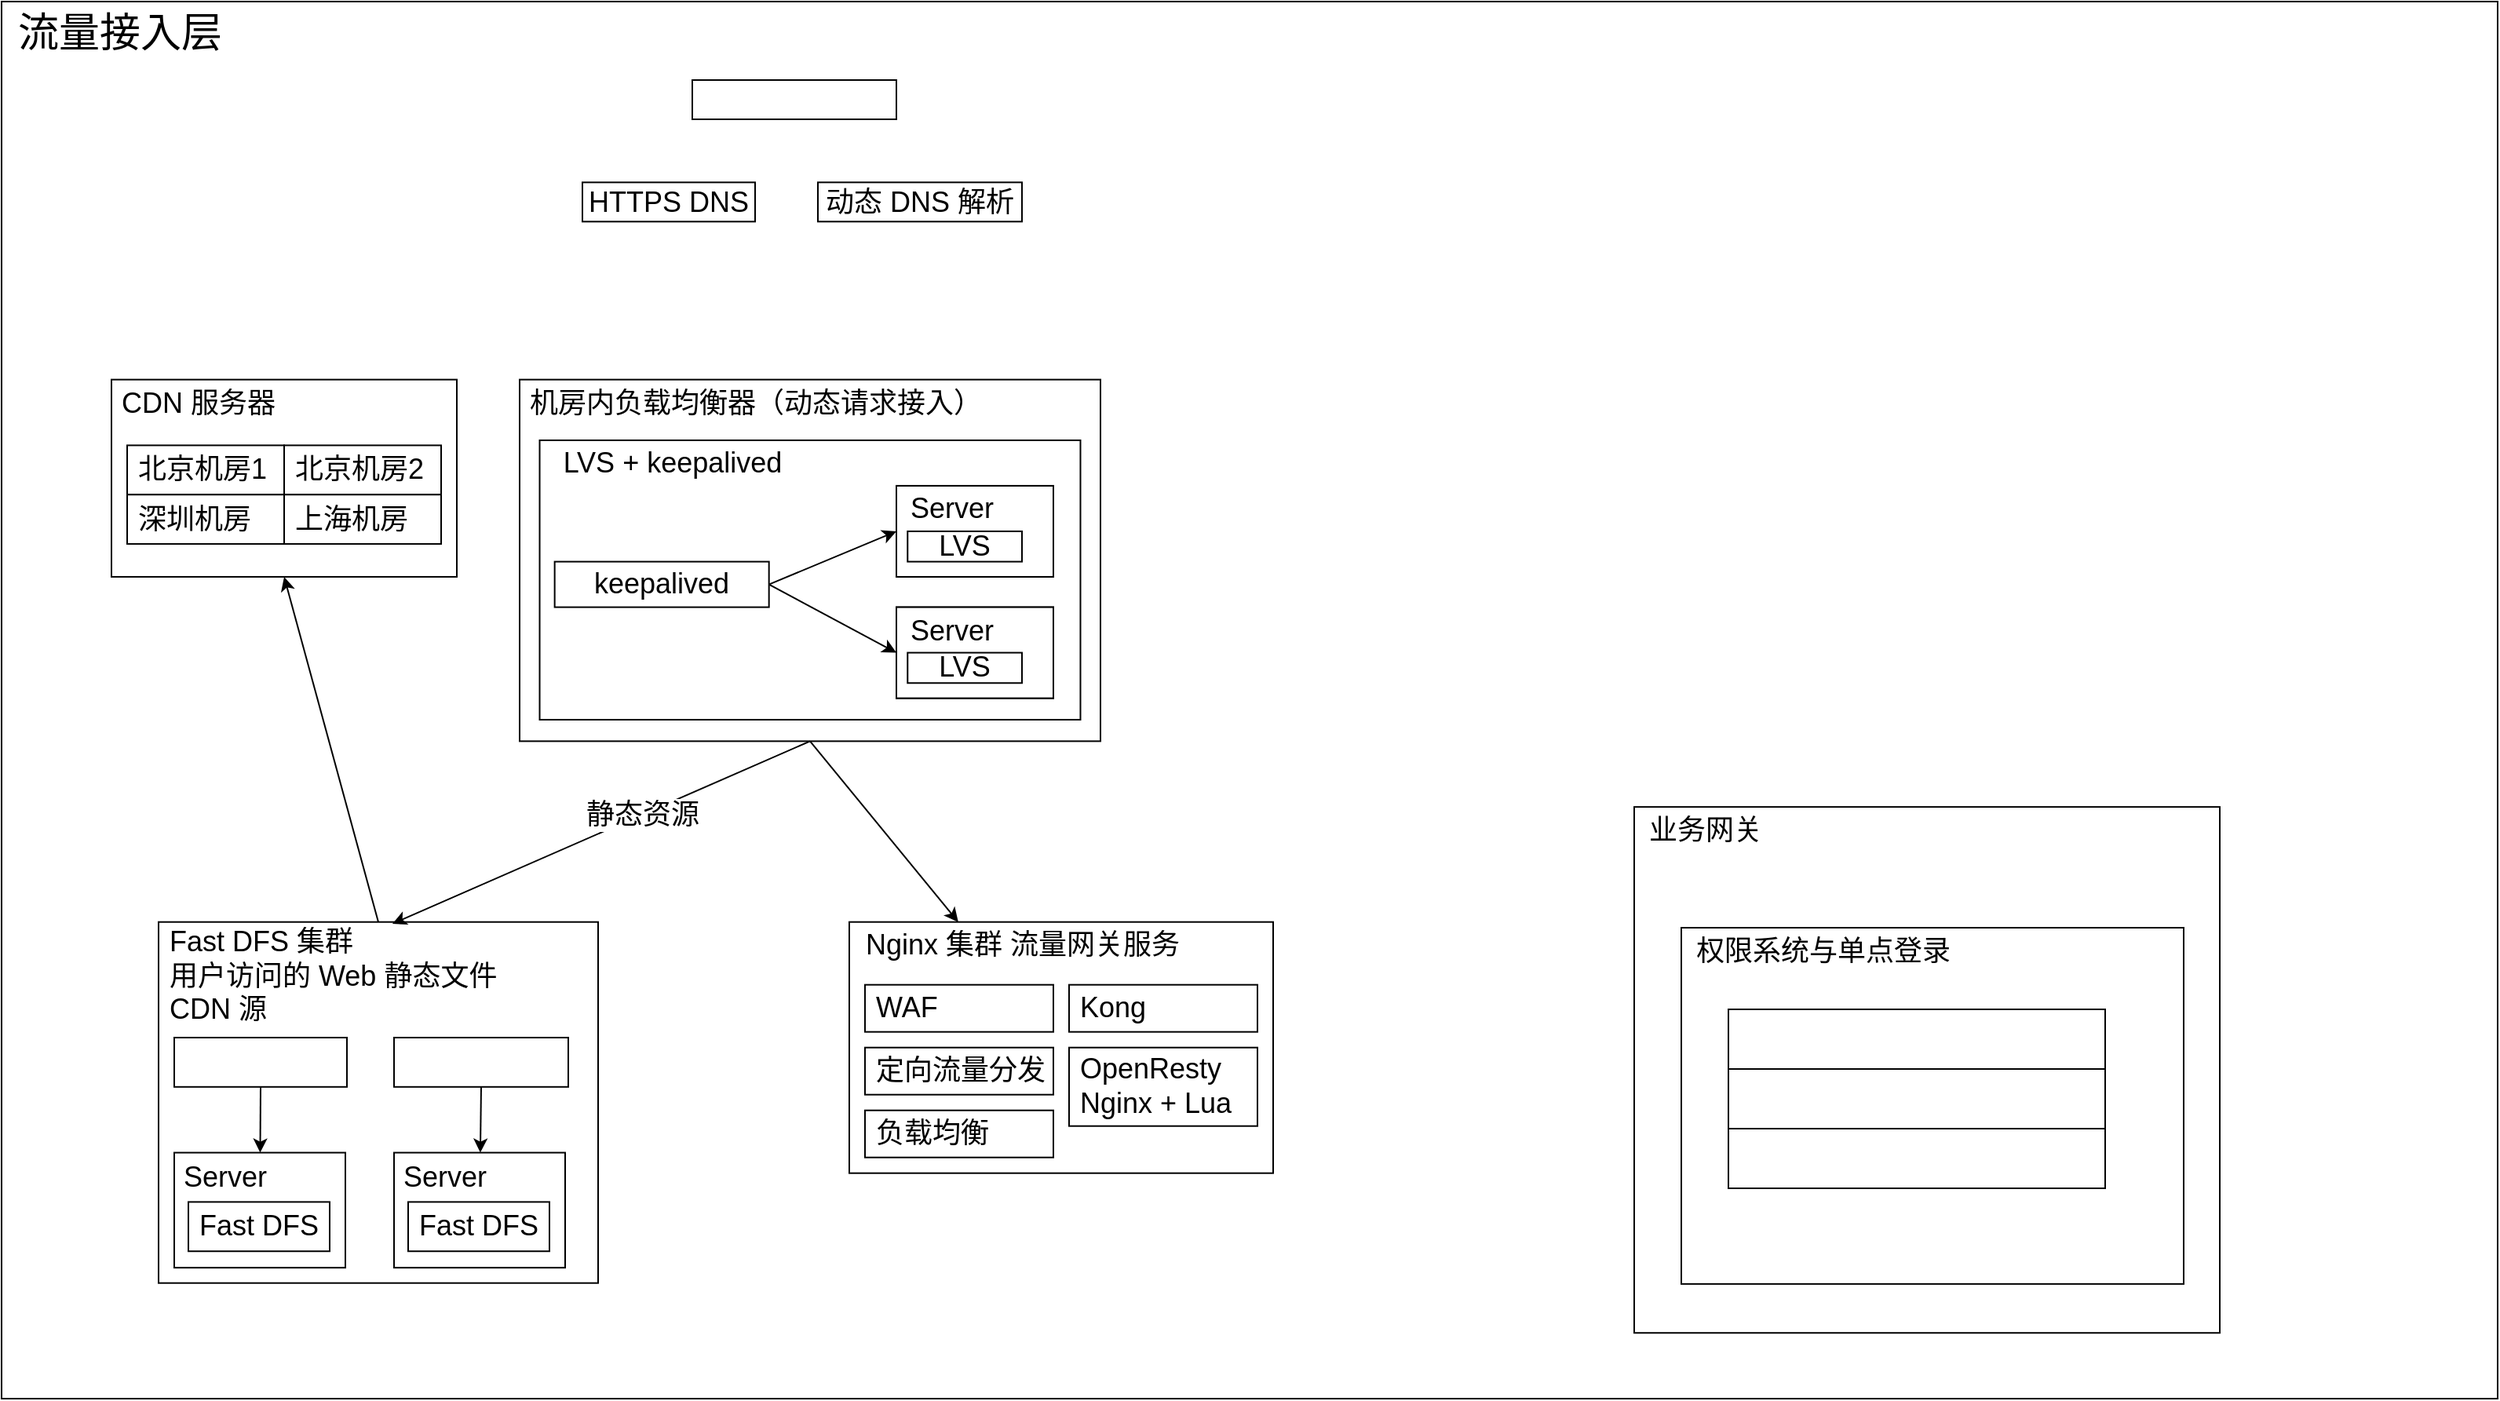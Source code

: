<mxfile version="14.5.7" type="github">
  <diagram id="bHzi_ambgMTMRVsqIDpd" name="Page-1">
    <mxGraphModel dx="2370" dy="1270" grid="1" gridSize="10" guides="1" tooltips="1" connect="1" arrows="1" fold="1" page="1" pageScale="1" pageWidth="827" pageHeight="1169" math="0" shadow="0">
      <root>
        <mxCell id="0" />
        <mxCell id="1" parent="0" />
        <mxCell id="4Noo1hTe9u79b6L2qV_j-10" value="" style="group" vertex="1" connectable="0" parent="1">
          <mxGeometry x="30" y="80" width="1590" height="890" as="geometry" />
        </mxCell>
        <mxCell id="4Noo1hTe9u79b6L2qV_j-1" value="" style="rounded=0;whiteSpace=wrap;html=1;" vertex="1" parent="4Noo1hTe9u79b6L2qV_j-10">
          <mxGeometry width="1590" height="890" as="geometry" />
        </mxCell>
        <mxCell id="4Noo1hTe9u79b6L2qV_j-2" value="流量接入层" style="text;html=1;align=center;verticalAlign=middle;resizable=0;points=[];autosize=1;fontSize=26;" vertex="1" parent="4Noo1hTe9u79b6L2qV_j-10">
          <mxGeometry width="150" height="40" as="geometry" />
        </mxCell>
        <mxCell id="4Noo1hTe9u79b6L2qV_j-41" value="HTTPS DNS" style="rounded=0;whiteSpace=wrap;html=1;fontSize=18;align=center;" vertex="1" parent="4Noo1hTe9u79b6L2qV_j-10">
          <mxGeometry x="370" y="115.18" width="110" height="25" as="geometry" />
        </mxCell>
        <mxCell id="4Noo1hTe9u79b6L2qV_j-42" value="动态 DNS 解析" style="rounded=0;whiteSpace=wrap;html=1;fontSize=18;align=center;" vertex="1" parent="4Noo1hTe9u79b6L2qV_j-10">
          <mxGeometry x="520" y="115.176" width="130" height="25" as="geometry" />
        </mxCell>
        <mxCell id="4Noo1hTe9u79b6L2qV_j-100" value="" style="group" vertex="1" connectable="0" parent="4Noo1hTe9u79b6L2qV_j-10">
          <mxGeometry x="330" y="240.824" width="370" height="230.353" as="geometry" />
        </mxCell>
        <mxCell id="4Noo1hTe9u79b6L2qV_j-3" value="" style="rounded=0;whiteSpace=wrap;html=1;fontSize=26;" vertex="1" parent="4Noo1hTe9u79b6L2qV_j-100">
          <mxGeometry width="370" height="230.353" as="geometry" />
        </mxCell>
        <mxCell id="4Noo1hTe9u79b6L2qV_j-4" value="机房内负载均衡器（动态请求接入）" style="text;html=1;align=center;verticalAlign=middle;resizable=0;points=[];autosize=1;fontSize=18;" vertex="1" parent="4Noo1hTe9u79b6L2qV_j-100">
          <mxGeometry width="300" height="30" as="geometry" />
        </mxCell>
        <mxCell id="4Noo1hTe9u79b6L2qV_j-13" value="" style="rounded=0;whiteSpace=wrap;html=1;fontSize=26;" vertex="1" parent="4Noo1hTe9u79b6L2qV_j-100">
          <mxGeometry x="12.759" y="38.661" width="344.48" height="178" as="geometry" />
        </mxCell>
        <mxCell id="4Noo1hTe9u79b6L2qV_j-14" value="LVS + keepalived" style="text;html=1;align=center;verticalAlign=middle;resizable=0;points=[];autosize=1;fontSize=18;" vertex="1" parent="4Noo1hTe9u79b6L2qV_j-100">
          <mxGeometry x="22.328" y="38.661" width="150" height="30" as="geometry" />
        </mxCell>
        <mxCell id="4Noo1hTe9u79b6L2qV_j-15" value="keepalived" style="rounded=0;whiteSpace=wrap;html=1;fontSize=18;" vertex="1" parent="4Noo1hTe9u79b6L2qV_j-100">
          <mxGeometry x="22.323" y="115.982" width="136.517" height="28.995" as="geometry" />
        </mxCell>
        <mxCell id="4Noo1hTe9u79b6L2qV_j-28" value="" style="rounded=0;whiteSpace=wrap;html=1;fontSize=20;" vertex="1" parent="4Noo1hTe9u79b6L2qV_j-100">
          <mxGeometry x="239.999" y="144.977" width="100" height="57.991" as="geometry" />
        </mxCell>
        <mxCell id="4Noo1hTe9u79b6L2qV_j-29" value="Server" style="text;html=1;align=center;verticalAlign=middle;resizable=0;points=[];autosize=1;fontSize=18;" vertex="1" parent="4Noo1hTe9u79b6L2qV_j-100">
          <mxGeometry x="239.999" y="144.977" width="70" height="30" as="geometry" />
        </mxCell>
        <mxCell id="4Noo1hTe9u79b6L2qV_j-30" value="LVS" style="rounded=0;whiteSpace=wrap;html=1;fontSize=18;" vertex="1" parent="4Noo1hTe9u79b6L2qV_j-100">
          <mxGeometry x="247.139" y="173.973" width="72.86" height="19.33" as="geometry" />
        </mxCell>
        <mxCell id="4Noo1hTe9u79b6L2qV_j-32" value="" style="rounded=0;whiteSpace=wrap;html=1;fontSize=20;" vertex="1" parent="4Noo1hTe9u79b6L2qV_j-100">
          <mxGeometry x="239.999" y="144.977" width="100" height="57.991" as="geometry" />
        </mxCell>
        <mxCell id="4Noo1hTe9u79b6L2qV_j-36" style="edgeStyle=none;rounded=0;orthogonalLoop=1;jettySize=auto;html=1;exitX=1;exitY=0.5;exitDx=0;exitDy=0;entryX=0;entryY=0.5;entryDx=0;entryDy=0;fontSize=18;" edge="1" parent="4Noo1hTe9u79b6L2qV_j-100" source="4Noo1hTe9u79b6L2qV_j-15" target="4Noo1hTe9u79b6L2qV_j-32">
          <mxGeometry relative="1" as="geometry" />
        </mxCell>
        <mxCell id="4Noo1hTe9u79b6L2qV_j-33" value="Server" style="text;html=1;align=center;verticalAlign=middle;resizable=0;points=[];autosize=1;fontSize=18;" vertex="1" parent="4Noo1hTe9u79b6L2qV_j-100">
          <mxGeometry x="239.999" y="144.977" width="70" height="30" as="geometry" />
        </mxCell>
        <mxCell id="4Noo1hTe9u79b6L2qV_j-34" value="LVS" style="rounded=0;whiteSpace=wrap;html=1;fontSize=18;" vertex="1" parent="4Noo1hTe9u79b6L2qV_j-100">
          <mxGeometry x="247.139" y="173.973" width="72.86" height="19.33" as="geometry" />
        </mxCell>
        <mxCell id="4Noo1hTe9u79b6L2qV_j-18" value="" style="rounded=0;whiteSpace=wrap;html=1;fontSize=20;" vertex="1" parent="4Noo1hTe9u79b6L2qV_j-100">
          <mxGeometry x="239.999" y="67.656" width="100" height="57.991" as="geometry" />
        </mxCell>
        <mxCell id="4Noo1hTe9u79b6L2qV_j-19" value="Server" style="text;html=1;align=center;verticalAlign=middle;resizable=0;points=[];autosize=1;fontSize=18;" vertex="1" parent="4Noo1hTe9u79b6L2qV_j-100">
          <mxGeometry x="239.999" y="67.656" width="70" height="30" as="geometry" />
        </mxCell>
        <mxCell id="4Noo1hTe9u79b6L2qV_j-21" value="LVS" style="rounded=0;whiteSpace=wrap;html=1;fontSize=18;" vertex="1" parent="4Noo1hTe9u79b6L2qV_j-100">
          <mxGeometry x="247.139" y="96.652" width="72.86" height="19.33" as="geometry" />
        </mxCell>
        <mxCell id="4Noo1hTe9u79b6L2qV_j-24" value="" style="rounded=0;whiteSpace=wrap;html=1;fontSize=20;" vertex="1" parent="4Noo1hTe9u79b6L2qV_j-100">
          <mxGeometry x="239.999" y="67.656" width="100" height="57.991" as="geometry" />
        </mxCell>
        <mxCell id="4Noo1hTe9u79b6L2qV_j-35" style="rounded=0;orthogonalLoop=1;jettySize=auto;html=1;exitX=1;exitY=0.5;exitDx=0;exitDy=0;entryX=0;entryY=0.5;entryDx=0;entryDy=0;fontSize=18;" edge="1" parent="4Noo1hTe9u79b6L2qV_j-100" source="4Noo1hTe9u79b6L2qV_j-15" target="4Noo1hTe9u79b6L2qV_j-24">
          <mxGeometry relative="1" as="geometry" />
        </mxCell>
        <mxCell id="4Noo1hTe9u79b6L2qV_j-25" value="Server" style="text;html=1;align=center;verticalAlign=middle;resizable=0;points=[];autosize=1;fontSize=18;" vertex="1" parent="4Noo1hTe9u79b6L2qV_j-100">
          <mxGeometry x="239.999" y="67.656" width="70" height="30" as="geometry" />
        </mxCell>
        <mxCell id="4Noo1hTe9u79b6L2qV_j-26" value="LVS" style="rounded=0;whiteSpace=wrap;html=1;fontSize=18;" vertex="1" parent="4Noo1hTe9u79b6L2qV_j-100">
          <mxGeometry x="247.139" y="96.652" width="72.86" height="19.33" as="geometry" />
        </mxCell>
        <mxCell id="4Noo1hTe9u79b6L2qV_j-102" value="" style="group" vertex="1" connectable="0" parent="4Noo1hTe9u79b6L2qV_j-10">
          <mxGeometry x="100" y="586.353" width="370" height="250" as="geometry" />
        </mxCell>
        <mxCell id="4Noo1hTe9u79b6L2qV_j-77" value="" style="rounded=0;whiteSpace=wrap;html=1;fontSize=18;align=center;" vertex="1" parent="4Noo1hTe9u79b6L2qV_j-102">
          <mxGeometry width="280" height="230" as="geometry" />
        </mxCell>
        <mxCell id="4Noo1hTe9u79b6L2qV_j-84" value="" style="rounded=0;whiteSpace=wrap;html=1;fontSize=18;align=center;" vertex="1" parent="4Noo1hTe9u79b6L2qV_j-102">
          <mxGeometry x="150" y="146.936" width="109" height="73.294" as="geometry" />
        </mxCell>
        <mxCell id="4Noo1hTe9u79b6L2qV_j-79" value="&amp;nbsp;Fast DFS 集群&lt;br&gt;&amp;nbsp;用户访问的 Web 静态文件&lt;br&gt;&amp;nbsp;CDN 源" style="text;html=1;align=left;verticalAlign=middle;resizable=0;points=[];autosize=1;fontSize=18;" vertex="1" parent="4Noo1hTe9u79b6L2qV_j-102">
          <mxGeometry width="230" height="70" as="geometry" />
        </mxCell>
        <mxCell id="4Noo1hTe9u79b6L2qV_j-117" value="" style="group" vertex="1" connectable="0" parent="4Noo1hTe9u79b6L2qV_j-102">
          <mxGeometry x="10" y="73.642" width="301" height="146.588" as="geometry" />
        </mxCell>
        <mxCell id="4Noo1hTe9u79b6L2qV_j-80" value="" style="rounded=0;whiteSpace=wrap;html=1;fontSize=18;align=center;" vertex="1" parent="4Noo1hTe9u79b6L2qV_j-117">
          <mxGeometry y="73.294" width="109" height="73.294" as="geometry" />
        </mxCell>
        <mxCell id="4Noo1hTe9u79b6L2qV_j-91" style="rounded=0;orthogonalLoop=1;jettySize=auto;html=1;exitX=0.5;exitY=1;exitDx=0;exitDy=0;fontSize=18;" edge="1" parent="4Noo1hTe9u79b6L2qV_j-117" source="4Noo1hTe9u79b6L2qV_j-87" target="4Noo1hTe9u79b6L2qV_j-80">
          <mxGeometry relative="1" as="geometry">
            <mxPoint x="56" y="68.059" as="targetPoint" />
          </mxGeometry>
        </mxCell>
        <mxCell id="4Noo1hTe9u79b6L2qV_j-81" value="Server" style="text;html=1;strokeColor=none;fillColor=none;align=center;verticalAlign=middle;whiteSpace=wrap;rounded=0;fontSize=18;" vertex="1" parent="4Noo1hTe9u79b6L2qV_j-117">
          <mxGeometry y="73.294" width="65" height="31.412" as="geometry" />
        </mxCell>
        <mxCell id="4Noo1hTe9u79b6L2qV_j-82" value="Fast DFS" style="rounded=0;whiteSpace=wrap;html=1;fontSize=18;align=center;" vertex="1" parent="4Noo1hTe9u79b6L2qV_j-117">
          <mxGeometry x="9" y="104.706" width="90" height="31.412" as="geometry" />
        </mxCell>
        <mxCell id="4Noo1hTe9u79b6L2qV_j-87" value="" style="rounded=0;whiteSpace=wrap;html=1;fontSize=18;align=center;" vertex="1" parent="4Noo1hTe9u79b6L2qV_j-117">
          <mxGeometry width="110" height="31.412" as="geometry" />
        </mxCell>
        <mxCell id="4Noo1hTe9u79b6L2qV_j-88" value="" style="rounded=0;whiteSpace=wrap;html=1;fontSize=18;align=center;" vertex="1" parent="4Noo1hTe9u79b6L2qV_j-102">
          <mxGeometry x="150" y="73.642" width="111" height="31.412" as="geometry" />
        </mxCell>
        <mxCell id="4Noo1hTe9u79b6L2qV_j-86" value="Fast DFS" style="rounded=0;whiteSpace=wrap;html=1;fontSize=18;align=center;" vertex="1" parent="4Noo1hTe9u79b6L2qV_j-102">
          <mxGeometry x="159" y="178.348" width="90" height="31.412" as="geometry" />
        </mxCell>
        <mxCell id="4Noo1hTe9u79b6L2qV_j-85" value="Server" style="text;html=1;strokeColor=none;fillColor=none;align=center;verticalAlign=middle;whiteSpace=wrap;rounded=0;fontSize=18;" vertex="1" parent="4Noo1hTe9u79b6L2qV_j-102">
          <mxGeometry x="150" y="146.936" width="65" height="31.412" as="geometry" />
        </mxCell>
        <mxCell id="4Noo1hTe9u79b6L2qV_j-92" style="edgeStyle=none;rounded=0;orthogonalLoop=1;jettySize=auto;html=1;exitX=0.5;exitY=1;exitDx=0;exitDy=0;fontSize=18;" edge="1" parent="4Noo1hTe9u79b6L2qV_j-102" source="4Noo1hTe9u79b6L2qV_j-88" target="4Noo1hTe9u79b6L2qV_j-84">
          <mxGeometry relative="1" as="geometry" />
        </mxCell>
        <mxCell id="4Noo1hTe9u79b6L2qV_j-98" value="" style="group" vertex="1" connectable="0" parent="4Noo1hTe9u79b6L2qV_j-10">
          <mxGeometry x="1040" y="513.059" width="373" height="335.059" as="geometry" />
        </mxCell>
        <mxCell id="4Noo1hTe9u79b6L2qV_j-96" value="" style="rounded=0;whiteSpace=wrap;html=1;fontSize=18;align=center;" vertex="1" parent="4Noo1hTe9u79b6L2qV_j-98">
          <mxGeometry width="373" height="335.059" as="geometry" />
        </mxCell>
        <mxCell id="4Noo1hTe9u79b6L2qV_j-97" value="业务网关" style="text;html=1;align=center;verticalAlign=middle;resizable=0;points=[];autosize=1;fontSize=18;" vertex="1" parent="4Noo1hTe9u79b6L2qV_j-98">
          <mxGeometry width="90" height="30" as="geometry" />
        </mxCell>
        <mxCell id="4Noo1hTe9u79b6L2qV_j-108" value="" style="group" vertex="1" connectable="0" parent="4Noo1hTe9u79b6L2qV_j-98">
          <mxGeometry x="30" y="76.941" width="320" height="226.94" as="geometry" />
        </mxCell>
        <mxCell id="4Noo1hTe9u79b6L2qV_j-111" value="" style="group" vertex="1" connectable="0" parent="4Noo1hTe9u79b6L2qV_j-108">
          <mxGeometry width="320" height="226.94" as="geometry" />
        </mxCell>
        <mxCell id="4Noo1hTe9u79b6L2qV_j-109" value="" style="rounded=0;whiteSpace=wrap;html=1;fontSize=18;align=center;" vertex="1" parent="4Noo1hTe9u79b6L2qV_j-111">
          <mxGeometry width="320" height="226.94" as="geometry" />
        </mxCell>
        <mxCell id="4Noo1hTe9u79b6L2qV_j-110" value="权限系统与单点登录" style="text;html=1;align=center;verticalAlign=middle;resizable=0;points=[];autosize=1;fontSize=18;" vertex="1" parent="4Noo1hTe9u79b6L2qV_j-111">
          <mxGeometry width="180" height="30" as="geometry" />
        </mxCell>
        <mxCell id="4Noo1hTe9u79b6L2qV_j-112" value="" style="rounded=0;whiteSpace=wrap;html=1;fontSize=18;align=center;" vertex="1" parent="4Noo1hTe9u79b6L2qV_j-111">
          <mxGeometry x="30" y="52" width="240" height="38" as="geometry" />
        </mxCell>
        <mxCell id="4Noo1hTe9u79b6L2qV_j-113" value="" style="rounded=0;whiteSpace=wrap;html=1;fontSize=18;align=center;" vertex="1" parent="4Noo1hTe9u79b6L2qV_j-111">
          <mxGeometry x="30" y="90" width="240" height="38" as="geometry" />
        </mxCell>
        <mxCell id="4Noo1hTe9u79b6L2qV_j-114" value="" style="rounded=0;whiteSpace=wrap;html=1;fontSize=18;align=center;" vertex="1" parent="4Noo1hTe9u79b6L2qV_j-111">
          <mxGeometry x="30" y="128" width="240" height="38" as="geometry" />
        </mxCell>
        <mxCell id="4Noo1hTe9u79b6L2qV_j-105" style="rounded=0;orthogonalLoop=1;jettySize=auto;html=1;exitX=0.5;exitY=1;exitDx=0;exitDy=0;fontSize=18;" edge="1" parent="4Noo1hTe9u79b6L2qV_j-10" source="4Noo1hTe9u79b6L2qV_j-3" target="4Noo1hTe9u79b6L2qV_j-93">
          <mxGeometry relative="1" as="geometry" />
        </mxCell>
        <mxCell id="4Noo1hTe9u79b6L2qV_j-104" style="rounded=0;orthogonalLoop=1;jettySize=auto;html=1;exitX=0.5;exitY=1;exitDx=0;exitDy=0;entryX=0.532;entryY=0.005;entryDx=0;entryDy=0;entryPerimeter=0;fontSize=18;" edge="1" parent="4Noo1hTe9u79b6L2qV_j-10" source="4Noo1hTe9u79b6L2qV_j-3" target="4Noo1hTe9u79b6L2qV_j-77">
          <mxGeometry relative="1" as="geometry" />
        </mxCell>
        <mxCell id="4Noo1hTe9u79b6L2qV_j-106" value="静态资源" style="edgeLabel;html=1;align=center;verticalAlign=middle;resizable=0;points=[];fontSize=18;" vertex="1" connectable="0" parent="4Noo1hTe9u79b6L2qV_j-104">
          <mxGeometry x="-0.195" relative="1" as="geometry">
            <mxPoint as="offset" />
          </mxGeometry>
        </mxCell>
        <mxCell id="4Noo1hTe9u79b6L2qV_j-116" value="" style="rounded=0;whiteSpace=wrap;html=1;fontSize=18;align=center;" vertex="1" parent="4Noo1hTe9u79b6L2qV_j-10">
          <mxGeometry x="440" y="49.996" width="130" height="25" as="geometry" />
        </mxCell>
        <mxCell id="4Noo1hTe9u79b6L2qV_j-101" value="" style="group" vertex="1" connectable="0" parent="4Noo1hTe9u79b6L2qV_j-10">
          <mxGeometry x="70" y="240.823" width="220" height="125.647" as="geometry" />
        </mxCell>
        <mxCell id="4Noo1hTe9u79b6L2qV_j-5" value="" style="rounded=0;whiteSpace=wrap;html=1;fontSize=20;" vertex="1" parent="4Noo1hTe9u79b6L2qV_j-101">
          <mxGeometry width="220" height="125.647" as="geometry" />
        </mxCell>
        <mxCell id="4Noo1hTe9u79b6L2qV_j-6" value="CDN 服务器" style="text;html=1;align=center;verticalAlign=middle;resizable=0;points=[];autosize=1;fontSize=18;" vertex="1" parent="4Noo1hTe9u79b6L2qV_j-101">
          <mxGeometry width="110" height="30" as="geometry" />
        </mxCell>
        <mxCell id="4Noo1hTe9u79b6L2qV_j-37" value="&amp;nbsp;北京机房1" style="rounded=0;whiteSpace=wrap;html=1;fontSize=18;align=left;" vertex="1" parent="4Noo1hTe9u79b6L2qV_j-101">
          <mxGeometry x="10" y="41.882" width="100" height="31.412" as="geometry" />
        </mxCell>
        <mxCell id="4Noo1hTe9u79b6L2qV_j-38" value="&amp;nbsp;北京机房2" style="rounded=0;whiteSpace=wrap;html=1;fontSize=18;align=left;" vertex="1" parent="4Noo1hTe9u79b6L2qV_j-101">
          <mxGeometry x="110" y="41.882" width="100" height="31.412" as="geometry" />
        </mxCell>
        <mxCell id="4Noo1hTe9u79b6L2qV_j-39" value="&amp;nbsp;深圳机房" style="rounded=0;whiteSpace=wrap;html=1;fontSize=18;align=left;" vertex="1" parent="4Noo1hTe9u79b6L2qV_j-101">
          <mxGeometry x="10" y="73.294" width="100" height="31.412" as="geometry" />
        </mxCell>
        <mxCell id="4Noo1hTe9u79b6L2qV_j-40" value="&amp;nbsp;上海机房" style="rounded=0;whiteSpace=wrap;html=1;fontSize=18;align=left;" vertex="1" parent="4Noo1hTe9u79b6L2qV_j-101">
          <mxGeometry x="110" y="73.294" width="100" height="31.412" as="geometry" />
        </mxCell>
        <mxCell id="4Noo1hTe9u79b6L2qV_j-127" style="rounded=0;orthogonalLoop=1;jettySize=auto;html=1;exitX=0.5;exitY=0;exitDx=0;exitDy=0;entryX=0.5;entryY=1;entryDx=0;entryDy=0;fontSize=18;" edge="1" parent="4Noo1hTe9u79b6L2qV_j-10" source="4Noo1hTe9u79b6L2qV_j-77" target="4Noo1hTe9u79b6L2qV_j-5">
          <mxGeometry relative="1" as="geometry" />
        </mxCell>
        <mxCell id="4Noo1hTe9u79b6L2qV_j-128" value="" style="group" vertex="1" connectable="0" parent="4Noo1hTe9u79b6L2qV_j-10">
          <mxGeometry x="540" y="586.35" width="270" height="160" as="geometry" />
        </mxCell>
        <mxCell id="4Noo1hTe9u79b6L2qV_j-93" value="" style="rounded=0;whiteSpace=wrap;html=1;fontSize=18;align=center;" vertex="1" parent="4Noo1hTe9u79b6L2qV_j-128">
          <mxGeometry width="270" height="160" as="geometry" />
        </mxCell>
        <mxCell id="4Noo1hTe9u79b6L2qV_j-94" value="Nginx 集群 流量网关服务" style="text;html=1;align=center;verticalAlign=middle;resizable=0;points=[];autosize=1;fontSize=18;" vertex="1" parent="4Noo1hTe9u79b6L2qV_j-128">
          <mxGeometry width="220" height="30" as="geometry" />
        </mxCell>
        <mxCell id="4Noo1hTe9u79b6L2qV_j-118" value="&amp;nbsp;WAF" style="rounded=0;whiteSpace=wrap;html=1;fontSize=18;align=left;" vertex="1" parent="4Noo1hTe9u79b6L2qV_j-128">
          <mxGeometry x="10" y="40" width="120" height="30" as="geometry" />
        </mxCell>
        <mxCell id="4Noo1hTe9u79b6L2qV_j-120" value="&amp;nbsp;定向流量分发" style="rounded=0;whiteSpace=wrap;html=1;fontSize=18;align=left;" vertex="1" parent="4Noo1hTe9u79b6L2qV_j-128">
          <mxGeometry x="10" y="80" width="120" height="30" as="geometry" />
        </mxCell>
        <mxCell id="4Noo1hTe9u79b6L2qV_j-121" value="&amp;nbsp;负载均衡" style="rounded=0;whiteSpace=wrap;html=1;fontSize=18;align=left;" vertex="1" parent="4Noo1hTe9u79b6L2qV_j-128">
          <mxGeometry x="10" y="120" width="120" height="30" as="geometry" />
        </mxCell>
        <mxCell id="4Noo1hTe9u79b6L2qV_j-122" value="&amp;nbsp;Kong" style="rounded=0;whiteSpace=wrap;html=1;fontSize=18;align=left;" vertex="1" parent="4Noo1hTe9u79b6L2qV_j-128">
          <mxGeometry x="140" y="40" width="120" height="30" as="geometry" />
        </mxCell>
        <mxCell id="4Noo1hTe9u79b6L2qV_j-123" value="&amp;nbsp;OpenResty&lt;br&gt;&amp;nbsp;Nginx + Lua" style="rounded=0;whiteSpace=wrap;html=1;fontSize=18;align=left;" vertex="1" parent="4Noo1hTe9u79b6L2qV_j-128">
          <mxGeometry x="140" y="80" width="120" height="50" as="geometry" />
        </mxCell>
      </root>
    </mxGraphModel>
  </diagram>
</mxfile>
